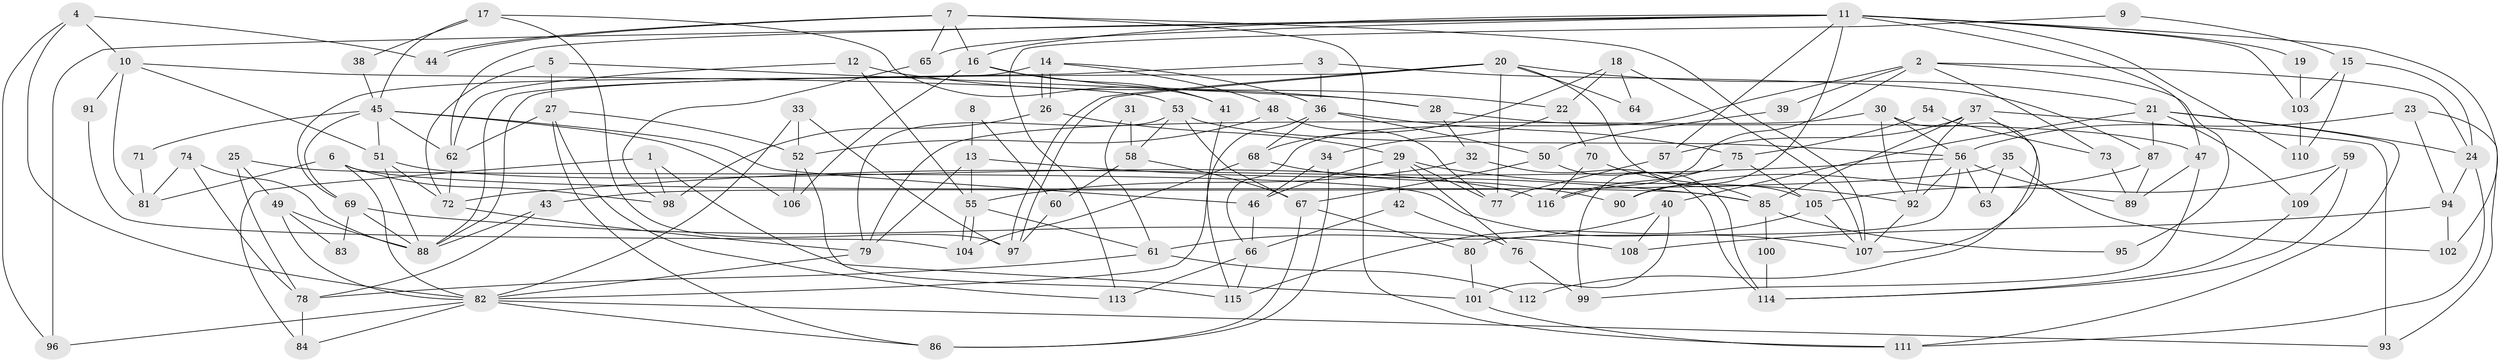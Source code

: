 // coarse degree distribution, {3: 0.24358974358974358, 7: 0.08974358974358974, 5: 0.15384615384615385, 4: 0.15384615384615385, 11: 0.01282051282051282, 2: 0.11538461538461539, 8: 0.05128205128205128, 10: 0.02564102564102564, 6: 0.14102564102564102, 9: 0.01282051282051282}
// Generated by graph-tools (version 1.1) at 2025/24/03/03/25 07:24:03]
// undirected, 116 vertices, 232 edges
graph export_dot {
graph [start="1"]
  node [color=gray90,style=filled];
  1;
  2;
  3;
  4;
  5;
  6;
  7;
  8;
  9;
  10;
  11;
  12;
  13;
  14;
  15;
  16;
  17;
  18;
  19;
  20;
  21;
  22;
  23;
  24;
  25;
  26;
  27;
  28;
  29;
  30;
  31;
  32;
  33;
  34;
  35;
  36;
  37;
  38;
  39;
  40;
  41;
  42;
  43;
  44;
  45;
  46;
  47;
  48;
  49;
  50;
  51;
  52;
  53;
  54;
  55;
  56;
  57;
  58;
  59;
  60;
  61;
  62;
  63;
  64;
  65;
  66;
  67;
  68;
  69;
  70;
  71;
  72;
  73;
  74;
  75;
  76;
  77;
  78;
  79;
  80;
  81;
  82;
  83;
  84;
  85;
  86;
  87;
  88;
  89;
  90;
  91;
  92;
  93;
  94;
  95;
  96;
  97;
  98;
  99;
  100;
  101;
  102;
  103;
  104;
  105;
  106;
  107;
  108;
  109;
  110;
  111;
  112;
  113;
  114;
  115;
  116;
  1 -- 98;
  1 -- 101;
  1 -- 84;
  2 -- 24;
  2 -- 66;
  2 -- 39;
  2 -- 73;
  2 -- 95;
  2 -- 116;
  3 -- 88;
  3 -- 36;
  3 -- 87;
  4 -- 82;
  4 -- 10;
  4 -- 44;
  4 -- 96;
  5 -- 72;
  5 -- 28;
  5 -- 27;
  6 -- 85;
  6 -- 82;
  6 -- 81;
  6 -- 98;
  7 -- 44;
  7 -- 44;
  7 -- 107;
  7 -- 16;
  7 -- 65;
  7 -- 111;
  8 -- 13;
  8 -- 60;
  9 -- 15;
  9 -- 113;
  10 -- 53;
  10 -- 51;
  10 -- 81;
  10 -- 91;
  11 -- 65;
  11 -- 62;
  11 -- 16;
  11 -- 19;
  11 -- 47;
  11 -- 57;
  11 -- 90;
  11 -- 96;
  11 -- 102;
  11 -- 103;
  11 -- 110;
  12 -- 55;
  12 -- 62;
  12 -- 28;
  13 -- 85;
  13 -- 55;
  13 -- 79;
  14 -- 26;
  14 -- 26;
  14 -- 36;
  14 -- 48;
  14 -- 69;
  15 -- 24;
  15 -- 110;
  15 -- 103;
  16 -- 22;
  16 -- 41;
  16 -- 106;
  17 -- 45;
  17 -- 41;
  17 -- 38;
  17 -- 97;
  18 -- 22;
  18 -- 107;
  18 -- 64;
  18 -- 68;
  19 -- 103;
  20 -- 21;
  20 -- 97;
  20 -- 97;
  20 -- 64;
  20 -- 77;
  20 -- 88;
  20 -- 105;
  21 -- 87;
  21 -- 40;
  21 -- 24;
  21 -- 109;
  21 -- 111;
  22 -- 34;
  22 -- 70;
  23 -- 93;
  23 -- 56;
  23 -- 94;
  24 -- 111;
  24 -- 94;
  25 -- 78;
  25 -- 49;
  25 -- 107;
  26 -- 29;
  26 -- 98;
  27 -- 52;
  27 -- 62;
  27 -- 86;
  27 -- 113;
  28 -- 47;
  28 -- 32;
  29 -- 77;
  29 -- 76;
  29 -- 42;
  29 -- 46;
  29 -- 92;
  30 -- 79;
  30 -- 92;
  30 -- 56;
  30 -- 112;
  31 -- 58;
  31 -- 61;
  32 -- 55;
  32 -- 114;
  33 -- 97;
  33 -- 52;
  33 -- 82;
  34 -- 46;
  34 -- 86;
  35 -- 43;
  35 -- 102;
  35 -- 63;
  36 -- 50;
  36 -- 82;
  36 -- 68;
  36 -- 75;
  37 -- 92;
  37 -- 107;
  37 -- 57;
  37 -- 85;
  37 -- 93;
  38 -- 45;
  39 -- 50;
  40 -- 101;
  40 -- 108;
  40 -- 61;
  41 -- 115;
  42 -- 66;
  42 -- 76;
  43 -- 88;
  43 -- 78;
  45 -- 62;
  45 -- 51;
  45 -- 46;
  45 -- 69;
  45 -- 71;
  45 -- 106;
  46 -- 66;
  47 -- 89;
  47 -- 99;
  48 -- 77;
  48 -- 52;
  49 -- 88;
  49 -- 82;
  49 -- 83;
  50 -- 67;
  50 -- 114;
  51 -- 88;
  51 -- 72;
  51 -- 116;
  52 -- 106;
  52 -- 115;
  53 -- 79;
  53 -- 56;
  53 -- 58;
  53 -- 67;
  54 -- 75;
  54 -- 73;
  55 -- 61;
  55 -- 104;
  55 -- 104;
  56 -- 92;
  56 -- 63;
  56 -- 72;
  56 -- 80;
  56 -- 89;
  57 -- 77;
  58 -- 67;
  58 -- 60;
  59 -- 109;
  59 -- 105;
  59 -- 114;
  60 -- 97;
  61 -- 78;
  61 -- 112;
  62 -- 72;
  65 -- 98;
  66 -- 115;
  66 -- 113;
  67 -- 86;
  67 -- 80;
  68 -- 90;
  68 -- 104;
  69 -- 83;
  69 -- 88;
  69 -- 108;
  70 -- 116;
  70 -- 85;
  71 -- 81;
  72 -- 79;
  73 -- 89;
  74 -- 88;
  74 -- 81;
  74 -- 78;
  75 -- 116;
  75 -- 99;
  75 -- 105;
  76 -- 99;
  78 -- 84;
  79 -- 82;
  80 -- 101;
  82 -- 96;
  82 -- 84;
  82 -- 86;
  82 -- 93;
  85 -- 95;
  85 -- 100;
  87 -- 90;
  87 -- 89;
  91 -- 104;
  92 -- 107;
  94 -- 102;
  94 -- 108;
  100 -- 114;
  101 -- 111;
  103 -- 110;
  105 -- 107;
  105 -- 115;
  109 -- 114;
}
